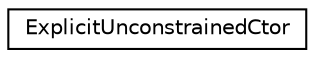 digraph "Graphical Class Hierarchy"
{
  edge [fontname="Helvetica",fontsize="10",labelfontname="Helvetica",labelfontsize="10"];
  node [fontname="Helvetica",fontsize="10",shape=record];
  rankdir="LR";
  Node0 [label="ExplicitUnconstrainedCtor",height=0.2,width=0.4,color="black", fillcolor="white", style="filled",URL="$struct_explicit_unconstrained_ctor.html"];
}
